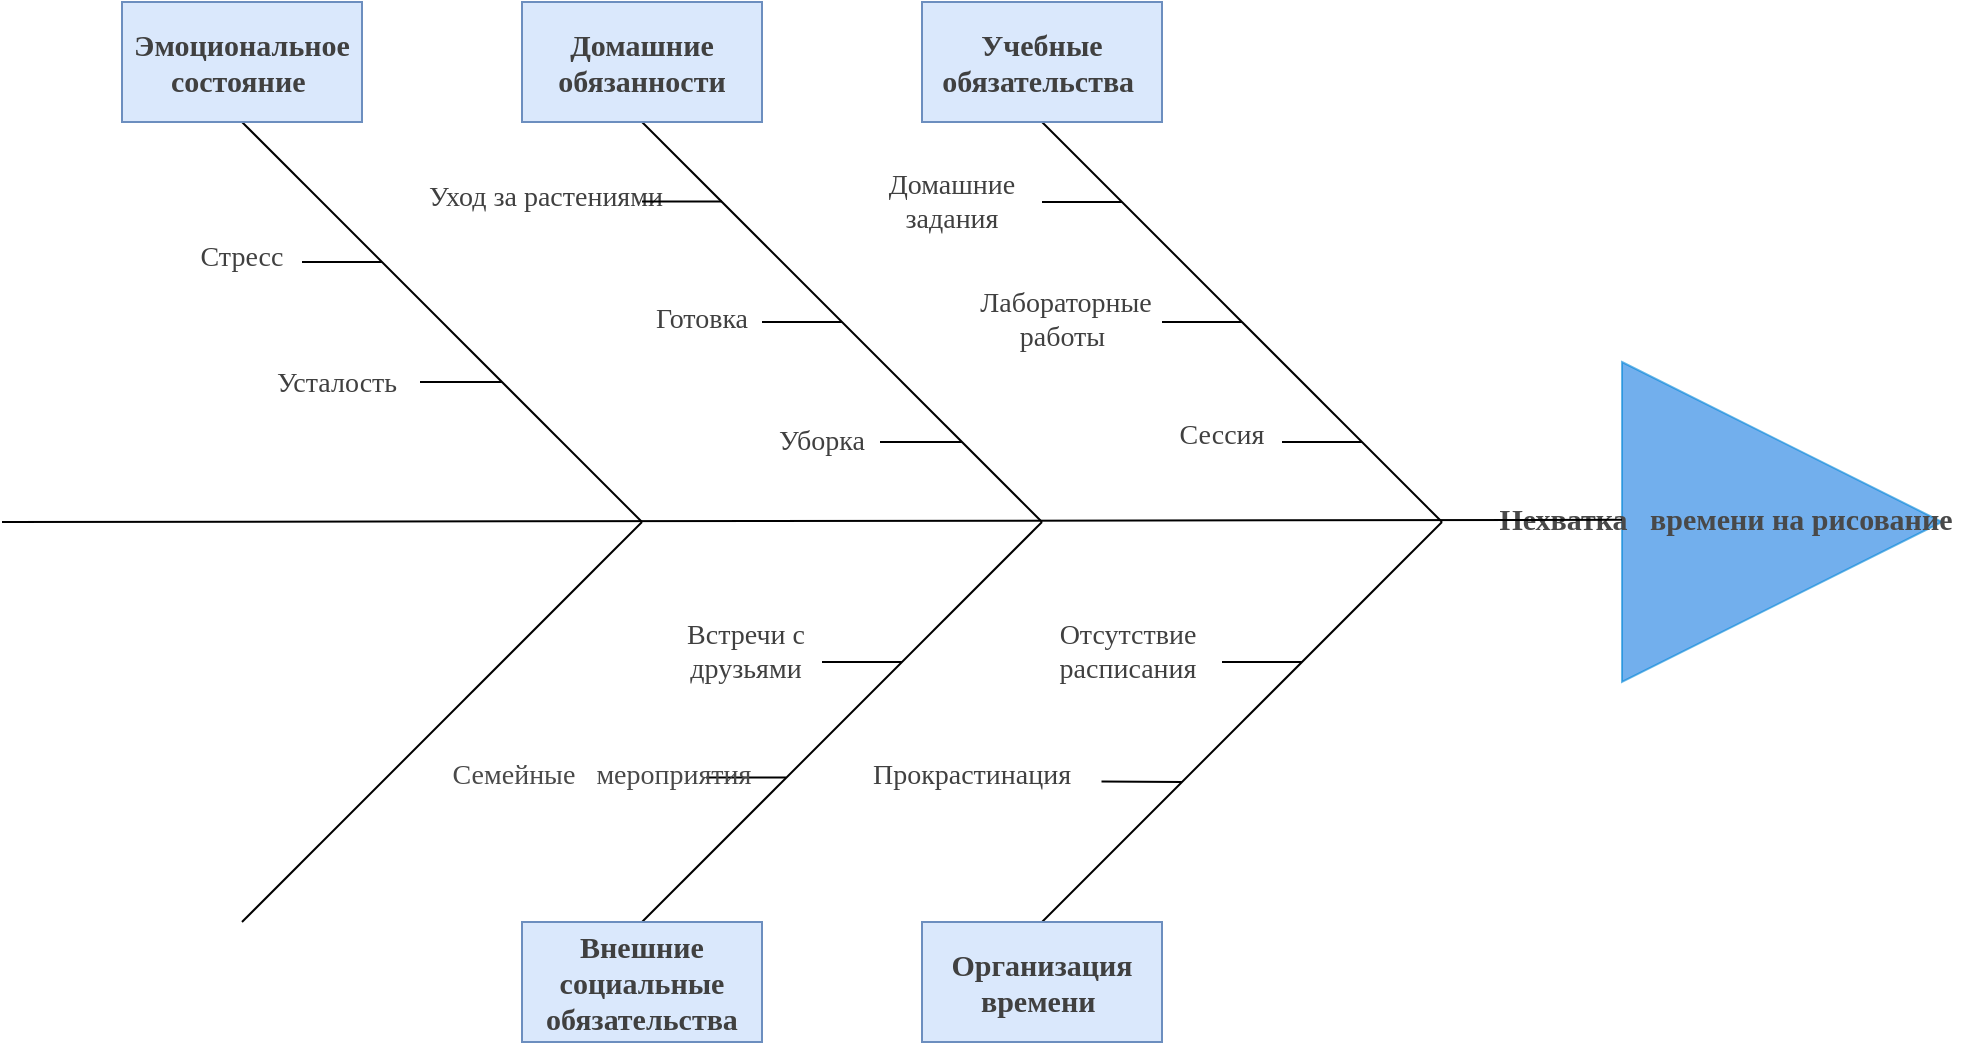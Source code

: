 <mxfile version="26.2.3">
  <diagram name="Страница — 1" id="Y-b1qlfSew9quVU4QJQj">
    <mxGraphModel dx="1705" dy="669" grid="0" gridSize="10" guides="1" tooltips="1" connect="1" arrows="1" fold="1" page="0" pageScale="1" pageWidth="827" pageHeight="1169" math="0" shadow="0">
      <root>
        <mxCell id="0" />
        <mxCell id="1" parent="0" />
        <mxCell id="SfF8hPCJs0BWfvehX4Wd-1" value="&lt;pre style=&quot;font-family: Menlo, &amp;quot;Roboto Mono&amp;quot;, &amp;quot;Courier New&amp;quot;, Courier, monospace, Inter, sans-serif; overflow: auto; padding: 9.144px 13.716px; text-wrap-mode: wrap; word-break: break-all; color: rgb(73, 73, 73); font-size: 12.573px; margin-top: 0px !important; margin-bottom: 0px !important;&quot;&gt;&lt;br&gt;&lt;/pre&gt;" style="triangle;whiteSpace=wrap;html=1;align=left;fillColor=#157BE2;fontColor=#ffffff;strokeColor=#0086D8;fillStyle=auto;rounded=0;shadow=0;perimeterSpacing=1;opacity=60;" vertex="1" parent="1">
          <mxGeometry x="690" y="240" width="160" height="160" as="geometry" />
        </mxCell>
        <mxCell id="SfF8hPCJs0BWfvehX4Wd-2" value="&lt;pre style=&quot;text-align: left; overflow: auto; padding: 9.144px 13.716px; text-wrap-mode: wrap; word-break: break-all; color: rgb(73, 73, 73); margin-top: 0px !important; margin-bottom: 0px !important;&quot;&gt;&lt;font style=&quot;font-size: 15px;&quot; face=&quot;Comic Sans MS&quot;&gt;&lt;b&gt;&lt;font style=&quot;&quot;&gt;&lt;font style=&quot;vertical-align: inherit;&quot;&gt;Нехватка   &lt;/font&gt;&lt;/font&gt;времени на рисование&lt;/b&gt;&lt;/font&gt;&lt;/pre&gt;" style="text;html=1;align=center;verticalAlign=middle;whiteSpace=wrap;rounded=0;" vertex="1" parent="1">
          <mxGeometry x="684" y="285.63" width="116" height="64.37" as="geometry" />
        </mxCell>
        <mxCell id="SfF8hPCJs0BWfvehX4Wd-3" value="" style="endArrow=none;html=1;rounded=0;entryX=0;entryY=0.5;entryDx=0;entryDy=0;" edge="1" parent="1">
          <mxGeometry width="50" height="50" relative="1" as="geometry">
            <mxPoint x="-120" y="320" as="sourcePoint" />
            <mxPoint x="690" y="318.905" as="targetPoint" />
          </mxGeometry>
        </mxCell>
        <mxCell id="SfF8hPCJs0BWfvehX4Wd-4" value="" style="endArrow=none;html=1;rounded=0;" edge="1" parent="1">
          <mxGeometry width="50" height="50" relative="1" as="geometry">
            <mxPoint x="600" y="320" as="sourcePoint" />
            <mxPoint x="400" y="120" as="targetPoint" />
          </mxGeometry>
        </mxCell>
        <mxCell id="SfF8hPCJs0BWfvehX4Wd-5" value="" style="endArrow=none;html=1;rounded=0;" edge="1" parent="1">
          <mxGeometry width="50" height="50" relative="1" as="geometry">
            <mxPoint x="400" y="520" as="sourcePoint" />
            <mxPoint x="600" y="320" as="targetPoint" />
          </mxGeometry>
        </mxCell>
        <mxCell id="SfF8hPCJs0BWfvehX4Wd-6" value="" style="endArrow=none;html=1;rounded=0;" edge="1" parent="1">
          <mxGeometry width="50" height="50" relative="1" as="geometry">
            <mxPoint x="400" y="320" as="sourcePoint" />
            <mxPoint x="200" y="120" as="targetPoint" />
          </mxGeometry>
        </mxCell>
        <mxCell id="SfF8hPCJs0BWfvehX4Wd-7" value="" style="endArrow=none;html=1;rounded=0;" edge="1" parent="1">
          <mxGeometry width="50" height="50" relative="1" as="geometry">
            <mxPoint x="200" y="520" as="sourcePoint" />
            <mxPoint x="400" y="320" as="targetPoint" />
          </mxGeometry>
        </mxCell>
        <mxCell id="SfF8hPCJs0BWfvehX4Wd-8" value="" style="endArrow=none;html=1;rounded=0;" edge="1" parent="1">
          <mxGeometry width="50" height="50" relative="1" as="geometry">
            <mxPoint y="520" as="sourcePoint" />
            <mxPoint x="200" y="320" as="targetPoint" />
          </mxGeometry>
        </mxCell>
        <mxCell id="SfF8hPCJs0BWfvehX4Wd-9" value="" style="endArrow=none;html=1;rounded=0;" edge="1" parent="1">
          <mxGeometry width="50" height="50" relative="1" as="geometry">
            <mxPoint x="200" y="320" as="sourcePoint" />
            <mxPoint y="120" as="targetPoint" />
          </mxGeometry>
        </mxCell>
        <mxCell id="SfF8hPCJs0BWfvehX4Wd-11" value="&lt;b style=&quot;color: rgb(64, 64, 64); font-family: &amp;quot;Comic Sans MS&amp;quot;; font-size: 15px; text-align: left;&quot;&gt;Учебные обязательства&amp;nbsp;&lt;/b&gt;" style="rounded=0;whiteSpace=wrap;html=1;fillColor=#dae8fc;strokeColor=#6c8ebf;" vertex="1" parent="1">
          <mxGeometry x="340" y="60" width="120" height="60" as="geometry" />
        </mxCell>
        <mxCell id="SfF8hPCJs0BWfvehX4Wd-12" value="" style="endArrow=none;html=1;rounded=0;" edge="1" parent="1">
          <mxGeometry width="50" height="50" relative="1" as="geometry">
            <mxPoint x="30" y="190" as="sourcePoint" />
            <mxPoint x="70" y="190" as="targetPoint" />
          </mxGeometry>
        </mxCell>
        <mxCell id="SfF8hPCJs0BWfvehX4Wd-13" value="" style="endArrow=none;html=1;rounded=0;" edge="1" parent="1">
          <mxGeometry width="50" height="50" relative="1" as="geometry">
            <mxPoint x="400" y="160" as="sourcePoint" />
            <mxPoint x="440" y="160" as="targetPoint" />
          </mxGeometry>
        </mxCell>
        <mxCell id="SfF8hPCJs0BWfvehX4Wd-14" value="&lt;span style=&quot;color: rgb(64, 64, 64); text-align: left;&quot;&gt;&lt;font face=&quot;Comic Sans MS&quot; style=&quot;font-size: 14.002px;&quot;&gt;Домашние задания&lt;/font&gt;&lt;/span&gt;" style="text;html=1;align=center;verticalAlign=middle;whiteSpace=wrap;rounded=0;labelBackgroundColor=none;" vertex="1" parent="1">
          <mxGeometry x="310" y="140" width="90" height="40" as="geometry" />
        </mxCell>
        <mxCell id="SfF8hPCJs0BWfvehX4Wd-15" value="" style="endArrow=none;html=1;rounded=0;" edge="1" parent="1">
          <mxGeometry width="50" height="50" relative="1" as="geometry">
            <mxPoint x="460" y="220" as="sourcePoint" />
            <mxPoint x="500" y="220" as="targetPoint" />
          </mxGeometry>
        </mxCell>
        <mxCell id="SfF8hPCJs0BWfvehX4Wd-16" value="&lt;span style=&quot;text-align: left;&quot;&gt;&lt;font face=&quot;Comic Sans MS&quot; style=&quot;font-size: 14px;&quot;&gt;Сессия&lt;/font&gt;&lt;/span&gt;" style="text;html=1;align=center;verticalAlign=middle;whiteSpace=wrap;rounded=0;labelBackgroundColor=none;fontColor=#404040;" vertex="1" parent="1">
          <mxGeometry x="460" y="262" width="60" height="30" as="geometry" />
        </mxCell>
        <mxCell id="SfF8hPCJs0BWfvehX4Wd-17" value="" style="endArrow=none;html=1;rounded=0;" edge="1" parent="1">
          <mxGeometry width="50" height="50" relative="1" as="geometry">
            <mxPoint x="520" y="280" as="sourcePoint" />
            <mxPoint x="560" y="280" as="targetPoint" />
          </mxGeometry>
        </mxCell>
        <mxCell id="SfF8hPCJs0BWfvehX4Wd-18" value="&lt;font style=&quot;font-size: 14px;&quot; face=&quot;Comic Sans MS&quot;&gt;Лабораторные работы&amp;nbsp;&lt;/font&gt;" style="text;html=1;align=center;verticalAlign=middle;whiteSpace=wrap;rounded=0;fontColor=#404040;" vertex="1" parent="1">
          <mxGeometry x="382" y="204" width="60" height="30" as="geometry" />
        </mxCell>
        <mxCell id="SfF8hPCJs0BWfvehX4Wd-19" value="&lt;span style=&quot;color: rgb(64, 64, 64); text-align: left;&quot;&gt;&lt;font style=&quot;font-size: 15px;&quot; face=&quot;Comic Sans MS&quot;&gt;&lt;b style=&quot;&quot;&gt;Внешние социальные обязательства&lt;/b&gt;&lt;/font&gt;&lt;/span&gt;" style="rounded=0;whiteSpace=wrap;html=1;fillColor=#dae8fc;strokeColor=#6c8ebf;" vertex="1" parent="1">
          <mxGeometry x="140" y="520" width="120" height="60" as="geometry" />
        </mxCell>
        <mxCell id="SfF8hPCJs0BWfvehX4Wd-20" value="&lt;b style=&quot;color: rgb(64, 64, 64); font-family: &amp;quot;Comic Sans MS&amp;quot;; font-size: 15px; text-align: left;&quot;&gt;Домашние обязанности&lt;/b&gt;" style="rounded=0;whiteSpace=wrap;html=1;fillColor=#dae8fc;strokeColor=#6c8ebf;" vertex="1" parent="1">
          <mxGeometry x="140" y="60" width="120" height="60" as="geometry" />
        </mxCell>
        <mxCell id="SfF8hPCJs0BWfvehX4Wd-21" value="&lt;b style=&quot;color: rgb(64, 64, 64); font-family: &amp;quot;Comic Sans MS&amp;quot;; font-size: 15px; text-align: left;&quot;&gt;Эмоциональное состояние&amp;nbsp;&lt;/b&gt;" style="rounded=0;whiteSpace=wrap;html=1;fillColor=#dae8fc;strokeColor=#6c8ebf;" vertex="1" parent="1">
          <mxGeometry x="-60" y="60" width="120" height="60" as="geometry" />
        </mxCell>
        <mxCell id="SfF8hPCJs0BWfvehX4Wd-22" value="&lt;b style=&quot;color: rgb(64, 64, 64); font-family: &amp;quot;Comic Sans MS&amp;quot;; font-size: 15px; text-align: left;&quot;&gt;Организация времени&amp;nbsp;&lt;/b&gt;" style="rounded=0;whiteSpace=wrap;html=1;fillColor=#dae8fc;strokeColor=#6c8ebf;" vertex="1" parent="1">
          <mxGeometry x="340" y="520" width="120" height="60" as="geometry" />
        </mxCell>
        <mxCell id="SfF8hPCJs0BWfvehX4Wd-23" value="" style="endArrow=none;html=1;rounded=0;" edge="1" parent="1">
          <mxGeometry width="50" height="50" relative="1" as="geometry">
            <mxPoint x="290" y="390" as="sourcePoint" />
            <mxPoint x="330" y="390" as="targetPoint" />
          </mxGeometry>
        </mxCell>
        <mxCell id="SfF8hPCJs0BWfvehX4Wd-26" value="&lt;span style=&quot;text-align: left;&quot;&gt;&lt;font face=&quot;Comic Sans MS&quot; style=&quot;font-size: 14px;&quot;&gt;Встречи с друзьями&lt;/font&gt;&lt;/span&gt;" style="text;html=1;align=center;verticalAlign=middle;whiteSpace=wrap;rounded=0;labelBackgroundColor=none;fontColor=#404040;" vertex="1" parent="1">
          <mxGeometry x="217" y="370" width="70" height="30" as="geometry" />
        </mxCell>
        <mxCell id="SfF8hPCJs0BWfvehX4Wd-27" value="" style="endArrow=none;html=1;rounded=0;" edge="1" parent="1">
          <mxGeometry width="50" height="50" relative="1" as="geometry">
            <mxPoint x="232" y="447.71" as="sourcePoint" />
            <mxPoint x="272" y="447.71" as="targetPoint" />
          </mxGeometry>
        </mxCell>
        <mxCell id="SfF8hPCJs0BWfvehX4Wd-29" value="&lt;pre style=&quot;overflow: auto; padding: 9.144px 13.716px; text-wrap-mode: wrap; word-break: break-all; color: rgb(73, 73, 73); margin-top: 0px !important; margin-bottom: 0px !important;&quot;&gt;&lt;font style=&quot;font-size: 14px;&quot; face=&quot;Comic Sans MS&quot;&gt;&lt;font style=&quot;&quot;&gt;Семейные   &lt;/font&gt;мероприятия&lt;/font&gt;&lt;/pre&gt;" style="text;html=1;align=center;verticalAlign=middle;whiteSpace=wrap;rounded=0;" vertex="1" parent="1">
          <mxGeometry x="120" y="423" width="120" height="47" as="geometry" />
        </mxCell>
        <mxCell id="SfF8hPCJs0BWfvehX4Wd-30" value="" style="endArrow=none;html=1;rounded=0;" edge="1" parent="1">
          <mxGeometry width="50" height="50" relative="1" as="geometry">
            <mxPoint x="490" y="390" as="sourcePoint" />
            <mxPoint x="530" y="390" as="targetPoint" />
          </mxGeometry>
        </mxCell>
        <mxCell id="SfF8hPCJs0BWfvehX4Wd-31" value="" style="endArrow=none;html=1;rounded=0;exitX=0.998;exitY=0.608;exitDx=0;exitDy=0;exitPerimeter=0;" edge="1" parent="1" source="SfF8hPCJs0BWfvehX4Wd-34">
          <mxGeometry width="50" height="50" relative="1" as="geometry">
            <mxPoint x="430" y="446.72" as="sourcePoint" />
            <mxPoint x="470" y="450" as="targetPoint" />
          </mxGeometry>
        </mxCell>
        <mxCell id="SfF8hPCJs0BWfvehX4Wd-33" value="&lt;font face=&quot;Comic Sans MS&quot;&gt;&lt;span style=&quot;font-size: 14px;&quot;&gt;Отсутствие расписания&lt;/span&gt;&lt;/font&gt;" style="text;html=1;align=center;verticalAlign=middle;whiteSpace=wrap;rounded=0;labelBackgroundColor=none;fontColor=#404040;" vertex="1" parent="1">
          <mxGeometry x="413" y="370" width="60" height="30" as="geometry" />
        </mxCell>
        <mxCell id="SfF8hPCJs0BWfvehX4Wd-34" value="&lt;font face=&quot;Comic Sans MS&quot;&gt;&lt;span style=&quot;font-size: 14px;&quot;&gt;Прокрастинация&lt;/span&gt;&lt;/font&gt;" style="text;html=1;align=center;verticalAlign=middle;whiteSpace=wrap;rounded=0;labelBackgroundColor=none;fontColor=#404040;" vertex="1" parent="1">
          <mxGeometry x="300" y="431.5" width="130" height="30" as="geometry" />
        </mxCell>
        <mxCell id="SfF8hPCJs0BWfvehX4Wd-35" value="&lt;font face=&quot;Comic Sans MS&quot;&gt;&lt;span style=&quot;font-size: 14px;&quot;&gt;Готовка&lt;/span&gt;&lt;/font&gt;" style="text;html=1;align=center;verticalAlign=middle;whiteSpace=wrap;rounded=0;labelBackgroundColor=none;fontColor=#404040;" vertex="1" parent="1">
          <mxGeometry x="190" y="209" width="80" height="20" as="geometry" />
        </mxCell>
        <mxCell id="SfF8hPCJs0BWfvehX4Wd-36" value="&lt;font face=&quot;Comic Sans MS&quot;&gt;&lt;span style=&quot;font-size: 14px;&quot;&gt;Уход за растениями&lt;/span&gt;&lt;/font&gt;" style="text;html=1;align=center;verticalAlign=middle;whiteSpace=wrap;rounded=0;labelBackgroundColor=none;fontColor=#404040;" vertex="1" parent="1">
          <mxGeometry x="87" y="143" width="130" height="30" as="geometry" />
        </mxCell>
        <mxCell id="SfF8hPCJs0BWfvehX4Wd-37" value="&lt;font face=&quot;Comic Sans MS&quot;&gt;&lt;span style=&quot;font-size: 14px;&quot;&gt;Уборка&lt;/span&gt;&lt;/font&gt;" style="text;html=1;align=center;verticalAlign=middle;whiteSpace=wrap;rounded=0;labelBackgroundColor=none;fontColor=#404040;" vertex="1" parent="1">
          <mxGeometry x="260" y="270" width="60" height="20" as="geometry" />
        </mxCell>
        <mxCell id="SfF8hPCJs0BWfvehX4Wd-40" value="&lt;font face=&quot;Comic Sans MS&quot;&gt;&lt;span style=&quot;font-size: 14px;&quot;&gt;Стресс&lt;/span&gt;&lt;/font&gt;" style="text;html=1;align=center;verticalAlign=middle;whiteSpace=wrap;rounded=0;labelBackgroundColor=none;fontColor=#404040;" vertex="1" parent="1">
          <mxGeometry x="-35" y="178" width="70" height="20" as="geometry" />
        </mxCell>
        <mxCell id="SfF8hPCJs0BWfvehX4Wd-41" value="&lt;font face=&quot;Comic Sans MS&quot;&gt;&lt;span style=&quot;font-size: 14px;&quot;&gt;Усталость&lt;/span&gt;&lt;/font&gt;" style="text;html=1;align=center;verticalAlign=middle;whiteSpace=wrap;rounded=0;labelBackgroundColor=none;fontColor=#404040;" vertex="1" parent="1">
          <mxGeometry y="240" width="95" height="21" as="geometry" />
        </mxCell>
        <mxCell id="SfF8hPCJs0BWfvehX4Wd-44" value="" style="endArrow=none;html=1;rounded=0;" edge="1" parent="1">
          <mxGeometry width="50" height="50" relative="1" as="geometry">
            <mxPoint x="200" y="159.79" as="sourcePoint" />
            <mxPoint x="240" y="159.79" as="targetPoint" />
          </mxGeometry>
        </mxCell>
        <mxCell id="SfF8hPCJs0BWfvehX4Wd-45" value="" style="endArrow=none;html=1;rounded=0;" edge="1" parent="1">
          <mxGeometry width="50" height="50" relative="1" as="geometry">
            <mxPoint x="260" y="220" as="sourcePoint" />
            <mxPoint x="300" y="220" as="targetPoint" />
          </mxGeometry>
        </mxCell>
        <mxCell id="SfF8hPCJs0BWfvehX4Wd-46" value="" style="endArrow=none;html=1;rounded=0;" edge="1" parent="1">
          <mxGeometry width="50" height="50" relative="1" as="geometry">
            <mxPoint x="319" y="280" as="sourcePoint" />
            <mxPoint x="360" y="280" as="targetPoint" />
          </mxGeometry>
        </mxCell>
        <mxCell id="SfF8hPCJs0BWfvehX4Wd-47" value="" style="endArrow=none;html=1;rounded=0;" edge="1" parent="1">
          <mxGeometry width="50" height="50" relative="1" as="geometry">
            <mxPoint x="89" y="250" as="sourcePoint" />
            <mxPoint x="130" y="250" as="targetPoint" />
          </mxGeometry>
        </mxCell>
      </root>
    </mxGraphModel>
  </diagram>
</mxfile>
